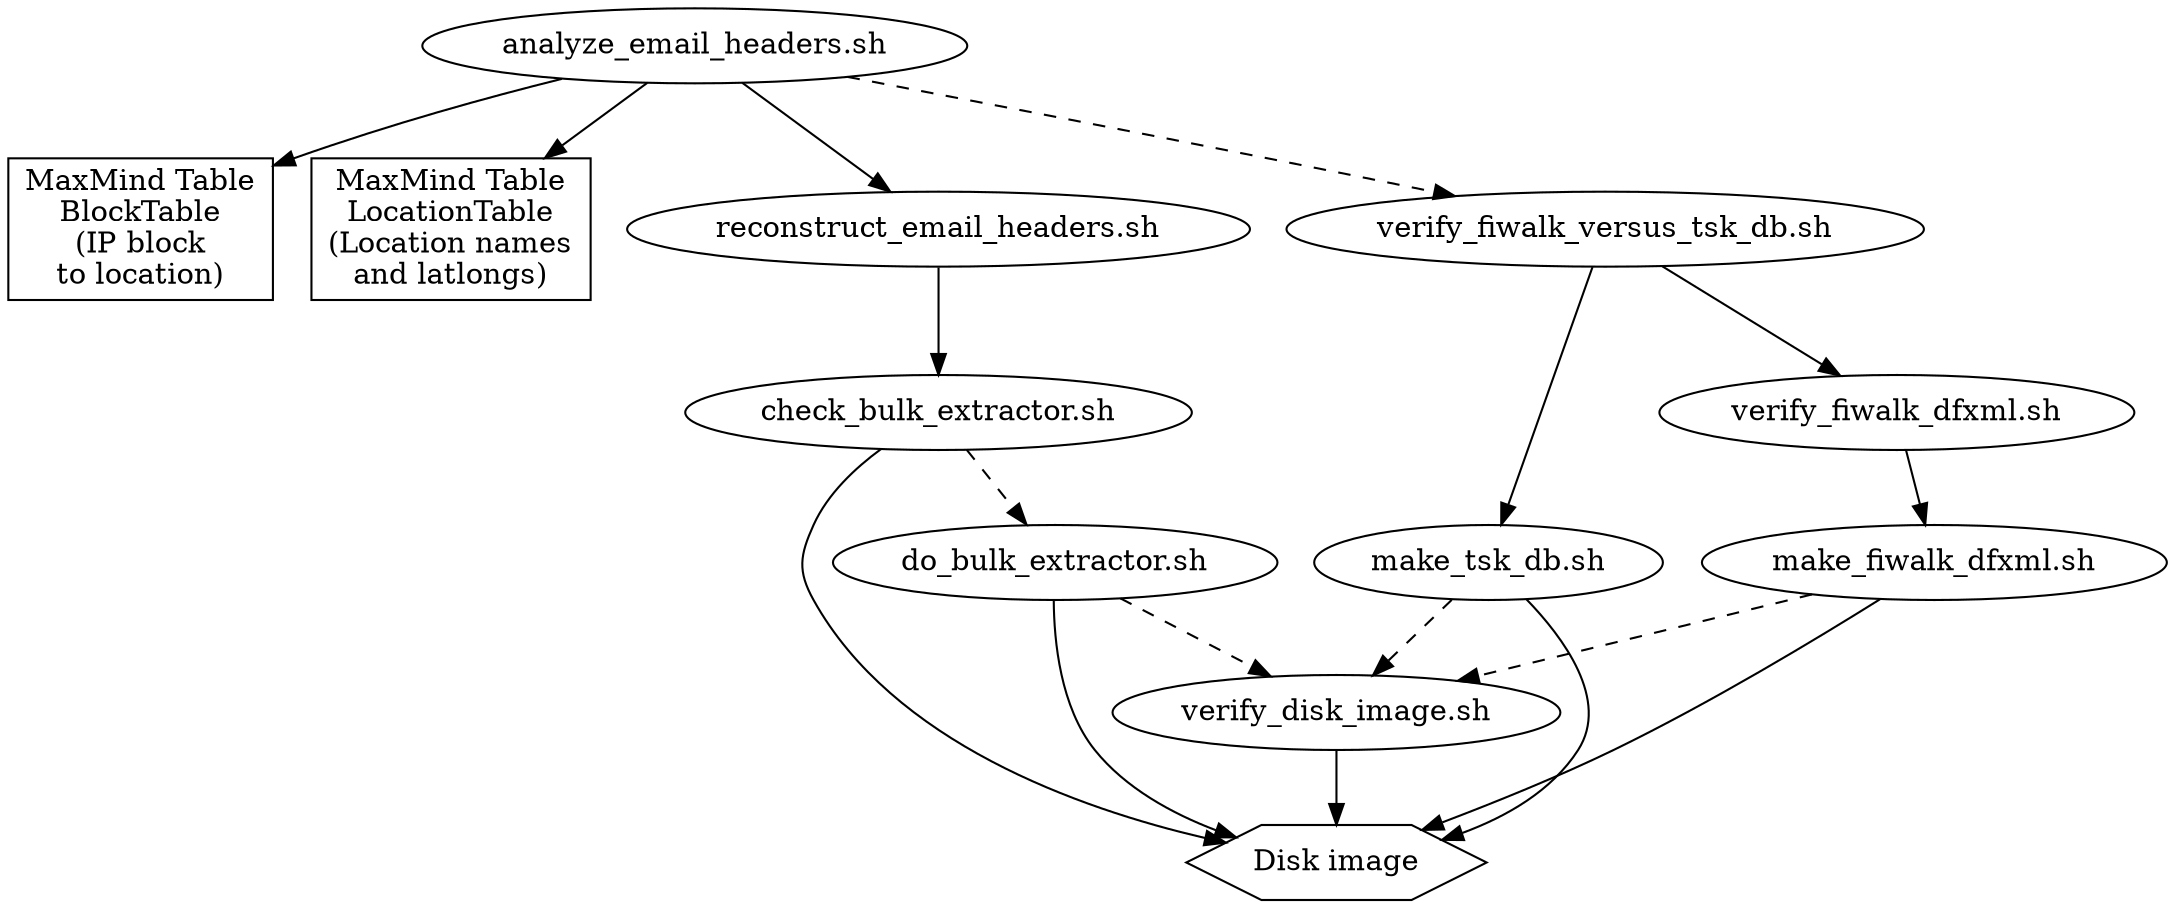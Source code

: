 //Dependency graph of geoproc's Makefile
digraph "geoproc.makefile"
{
	analyze_email_headers_sh [label="analyze_email_headers.sh"];
	analyze_email_headers_sh -> maxmind_blocktable;
	analyze_email_headers_sh -> maxmind_locationtable;
	analyze_email_headers_sh -> reconstruct_email_headers_sh;
	analyze_email_headers_sh -> verify_fiwalk_versus_tsk_db_sh [style=dashed];

	check_bulk_extractor_sh [label="check_bulk_extractor.sh"];
	check_bulk_extractor_sh -> diskimage;
	check_bulk_extractor_sh -> do_bulk_extractor_sh [style=dashed];

	diskimage [label="Disk image" shape="hexagon"];

	do_bulk_extractor_sh [label="do_bulk_extractor.sh"];
	do_bulk_extractor_sh -> diskimage;
	do_bulk_extractor_sh -> verify_disk_image_sh [style=dashed];

	make_fiwalk_dfxml_sh [label="make_fiwalk_dfxml.sh"];
	make_fiwalk_dfxml_sh -> diskimage;
	make_fiwalk_dfxml_sh -> verify_disk_image_sh [style=dashed];

	make_tsk_db_sh [label="make_tsk_db.sh"];
	make_tsk_db_sh -> diskimage;
	make_tsk_db_sh -> verify_disk_image_sh [style=dashed];

	maxmind_blocktable [label="MaxMind Table\nBlockTable\n(IP block\nto location)" shape="rectangle"];

	maxmind_locationtable [label="MaxMind Table\nLocationTable\n(Location names\nand latlongs)" shape="rectangle"];

	reconstruct_email_headers_sh [label="reconstruct_email_headers.sh"];
	reconstruct_email_headers_sh -> check_bulk_extractor_sh;

	verify_disk_image_sh [label="verify_disk_image.sh"];
	verify_disk_image_sh -> diskimage;

	verify_fiwalk_dfxml_sh [label="verify_fiwalk_dfxml.sh"];
	verify_fiwalk_dfxml_sh -> make_fiwalk_dfxml_sh;

	verify_fiwalk_versus_tsk_db_sh [label="verify_fiwalk_versus_tsk_db.sh"];
	verify_fiwalk_versus_tsk_db_sh -> make_tsk_db_sh;
	verify_fiwalk_versus_tsk_db_sh -> verify_fiwalk_dfxml_sh;
}
